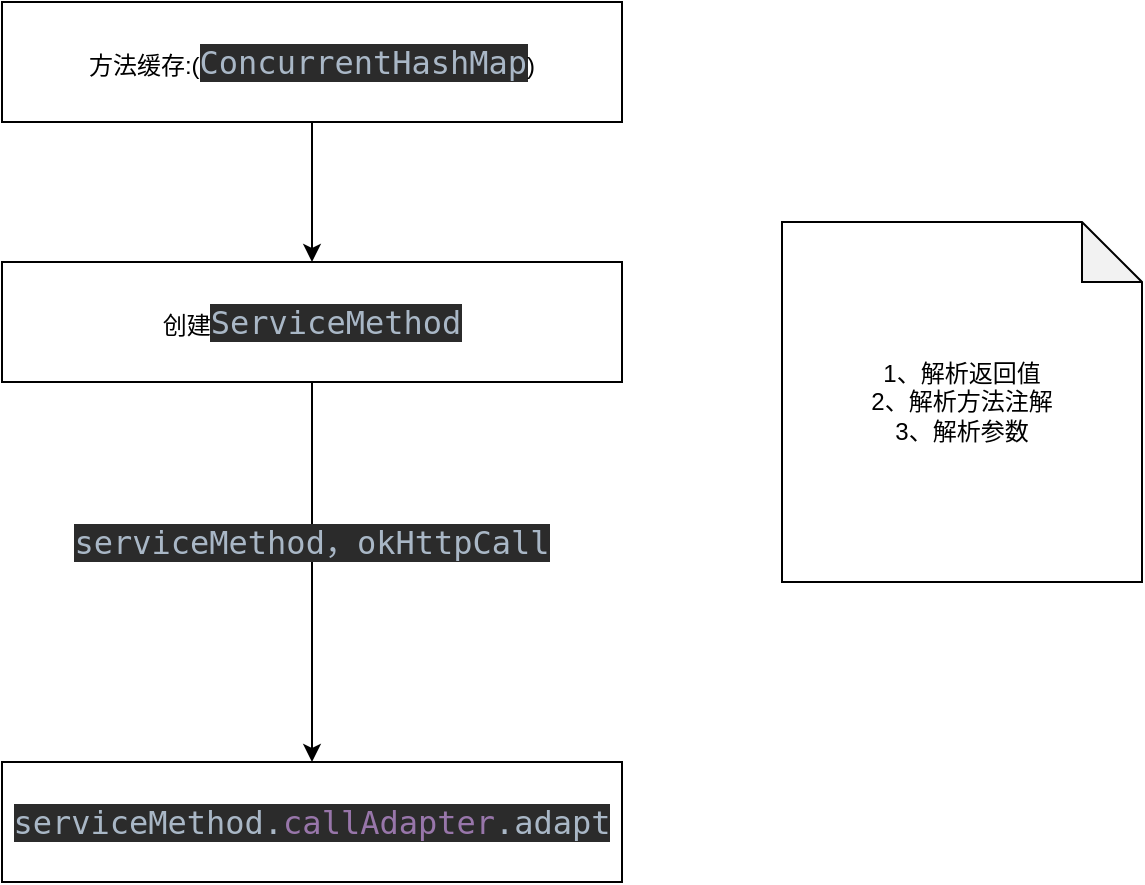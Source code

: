 <mxfile version="13.9.2" type="github">
  <diagram id="op7b8pMgfz6yNr0-QGYo" name="第 1 页">
    <mxGraphModel dx="1422" dy="762" grid="1" gridSize="10" guides="1" tooltips="1" connect="1" arrows="1" fold="1" page="1" pageScale="1" pageWidth="827" pageHeight="1169" math="0" shadow="0">
      <root>
        <mxCell id="0" />
        <mxCell id="1" parent="0" />
        <mxCell id="DsWuDI-PCPcOqOPiFzHt-5" style="edgeStyle=orthogonalEdgeStyle;rounded=0;orthogonalLoop=1;jettySize=auto;html=1;" edge="1" parent="1" source="DsWuDI-PCPcOqOPiFzHt-2" target="DsWuDI-PCPcOqOPiFzHt-4">
          <mxGeometry relative="1" as="geometry" />
        </mxCell>
        <mxCell id="DsWuDI-PCPcOqOPiFzHt-2" value="方法缓存:(&lt;span style=&quot;background-color: rgb(43 , 43 , 43) ; color: rgb(169 , 183 , 198) ; font-family: &amp;#34;consolas&amp;#34; , monospace ; font-size: 12pt&quot;&gt;ConcurrentHashMap&lt;/span&gt;&lt;span&gt;)&lt;/span&gt;" style="rounded=0;whiteSpace=wrap;html=1;" vertex="1" parent="1">
          <mxGeometry x="220" y="90" width="310" height="60" as="geometry" />
        </mxCell>
        <mxCell id="DsWuDI-PCPcOqOPiFzHt-8" style="edgeStyle=orthogonalEdgeStyle;rounded=0;orthogonalLoop=1;jettySize=auto;html=1;exitX=0.5;exitY=1;exitDx=0;exitDy=0;" edge="1" parent="1" source="DsWuDI-PCPcOqOPiFzHt-4" target="DsWuDI-PCPcOqOPiFzHt-7">
          <mxGeometry relative="1" as="geometry" />
        </mxCell>
        <mxCell id="DsWuDI-PCPcOqOPiFzHt-4" value="创建&lt;span style=&quot;background-color: rgb(43 , 43 , 43) ; color: rgb(169 , 183 , 198) ; font-family: &amp;#34;consolas&amp;#34; , monospace ; font-size: 12pt&quot;&gt;ServiceMethod&lt;/span&gt;" style="rounded=0;whiteSpace=wrap;html=1;" vertex="1" parent="1">
          <mxGeometry x="220" y="220" width="310" height="60" as="geometry" />
        </mxCell>
        <mxCell id="DsWuDI-PCPcOqOPiFzHt-6" value="1、解析返回值&lt;br&gt;2、解析方法注解&lt;br&gt;3、解析参数" style="shape=note;whiteSpace=wrap;html=1;backgroundOutline=1;darkOpacity=0.05;" vertex="1" parent="1">
          <mxGeometry x="610" y="200" width="180" height="180" as="geometry" />
        </mxCell>
        <mxCell id="DsWuDI-PCPcOqOPiFzHt-7" value="&lt;pre style=&quot;background-color: #2b2b2b ; color: #a9b7c6 ; font-family: &amp;#34;consolas&amp;#34; , monospace ; font-size: 12.0pt&quot;&gt;serviceMethod.&lt;span style=&quot;color: #9876aa&quot;&gt;callAdapter&lt;/span&gt;.adapt&lt;/pre&gt;" style="rounded=0;whiteSpace=wrap;html=1;" vertex="1" parent="1">
          <mxGeometry x="220" y="470" width="310" height="60" as="geometry" />
        </mxCell>
        <mxCell id="DsWuDI-PCPcOqOPiFzHt-9" value="&lt;pre style=&quot;background-color: #2b2b2b ; color: #a9b7c6 ; font-family: &amp;#34;consolas&amp;#34; , monospace ; font-size: 12.0pt&quot;&gt;serviceMethod，okHttpCall&lt;/pre&gt;" style="text;html=1;strokeColor=none;fillColor=none;align=center;verticalAlign=middle;whiteSpace=wrap;rounded=0;" vertex="1" parent="1">
          <mxGeometry x="355" y="350" width="40" height="20" as="geometry" />
        </mxCell>
      </root>
    </mxGraphModel>
  </diagram>
</mxfile>
